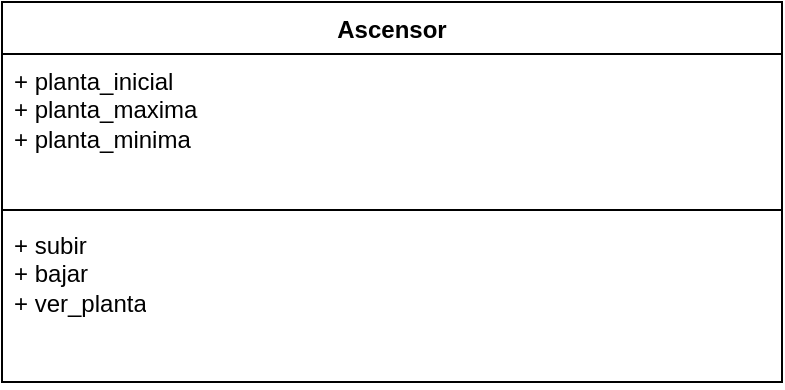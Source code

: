 <mxfile version="28.0.6">
  <diagram name="Página-1" id="XcObICy1VttNDxXRofJH">
    <mxGraphModel dx="1426" dy="841" grid="1" gridSize="10" guides="1" tooltips="1" connect="1" arrows="1" fold="1" page="1" pageScale="1" pageWidth="827" pageHeight="1169" math="0" shadow="0">
      <root>
        <mxCell id="0" />
        <mxCell id="1" parent="0" />
        <mxCell id="4Lj3Erb9LF39XOCPH01u-1" value="Ascensor" style="swimlane;fontStyle=1;align=center;verticalAlign=top;childLayout=stackLayout;horizontal=1;startSize=26;horizontalStack=0;resizeParent=1;resizeParentMax=0;resizeLast=0;collapsible=1;marginBottom=0;whiteSpace=wrap;html=1;" vertex="1" parent="1">
          <mxGeometry x="140" y="110" width="390" height="190" as="geometry" />
        </mxCell>
        <mxCell id="4Lj3Erb9LF39XOCPH01u-2" value="+ planta_inicial&lt;div&gt;+ planta_maxima&lt;/div&gt;&lt;div&gt;+ planta_minima&lt;/div&gt;&lt;div&gt;&lt;br&gt;&lt;/div&gt;" style="text;strokeColor=none;fillColor=none;align=left;verticalAlign=top;spacingLeft=4;spacingRight=4;overflow=hidden;rotatable=0;points=[[0,0.5],[1,0.5]];portConstraint=eastwest;whiteSpace=wrap;html=1;" vertex="1" parent="4Lj3Erb9LF39XOCPH01u-1">
          <mxGeometry y="26" width="390" height="74" as="geometry" />
        </mxCell>
        <mxCell id="4Lj3Erb9LF39XOCPH01u-3" value="" style="line;strokeWidth=1;fillColor=none;align=left;verticalAlign=middle;spacingTop=-1;spacingLeft=3;spacingRight=3;rotatable=0;labelPosition=right;points=[];portConstraint=eastwest;strokeColor=inherit;" vertex="1" parent="4Lj3Erb9LF39XOCPH01u-1">
          <mxGeometry y="100" width="390" height="8" as="geometry" />
        </mxCell>
        <mxCell id="4Lj3Erb9LF39XOCPH01u-4" value="+ subir&lt;div&gt;+ bajar&lt;/div&gt;&lt;div&gt;+ ver_planta&lt;/div&gt;&lt;div&gt;&lt;br&gt;&lt;/div&gt;" style="text;strokeColor=none;fillColor=none;align=left;verticalAlign=top;spacingLeft=4;spacingRight=4;overflow=hidden;rotatable=0;points=[[0,0.5],[1,0.5]];portConstraint=eastwest;whiteSpace=wrap;html=1;" vertex="1" parent="4Lj3Erb9LF39XOCPH01u-1">
          <mxGeometry y="108" width="390" height="82" as="geometry" />
        </mxCell>
      </root>
    </mxGraphModel>
  </diagram>
</mxfile>
